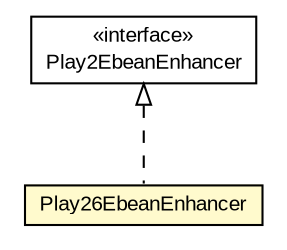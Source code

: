 #!/usr/local/bin/dot
#
# Class diagram 
# Generated by UMLGraph version R5_6-24-gf6e263 (http://www.umlgraph.org/)
#

digraph G {
	edge [fontname="arial",fontsize=10,labelfontname="arial",labelfontsize=10];
	node [fontname="arial",fontsize=10,shape=plaintext];
	nodesep=0.25;
	ranksep=0.5;
	// com.google.code.play2.provider.play26.Play26EbeanEnhancer
	c227 [label=<<table title="com.google.code.play2.provider.play26.Play26EbeanEnhancer" border="0" cellborder="1" cellspacing="0" cellpadding="2" port="p" bgcolor="lemonChiffon" href="./Play26EbeanEnhancer.html">
		<tr><td><table border="0" cellspacing="0" cellpadding="1">
<tr><td align="center" balign="center"> Play26EbeanEnhancer </td></tr>
		</table></td></tr>
		</table>>, URL="./Play26EbeanEnhancer.html", fontname="arial", fontcolor="black", fontsize=10.0];
	//com.google.code.play2.provider.play26.Play26EbeanEnhancer implements com.google.code.play2.provider.api.Play2EbeanEnhancer
	c239:p -> c227:p [dir=back,arrowtail=empty,style=dashed];
	// com.google.code.play2.provider.api.Play2EbeanEnhancer
	c239 [label=<<table title="com.google.code.play2.provider.api.Play2EbeanEnhancer" border="0" cellborder="1" cellspacing="0" cellpadding="2" port="p" href="http://java.sun.com/j2se/1.4.2/docs/api/com/google/code/play2/provider/api/Play2EbeanEnhancer.html">
		<tr><td><table border="0" cellspacing="0" cellpadding="1">
<tr><td align="center" balign="center"> &#171;interface&#187; </td></tr>
<tr><td align="center" balign="center"> Play2EbeanEnhancer </td></tr>
		</table></td></tr>
		</table>>, URL="http://java.sun.com/j2se/1.4.2/docs/api/com/google/code/play2/provider/api/Play2EbeanEnhancer.html", fontname="arial", fontcolor="black", fontsize=10.0];
}

